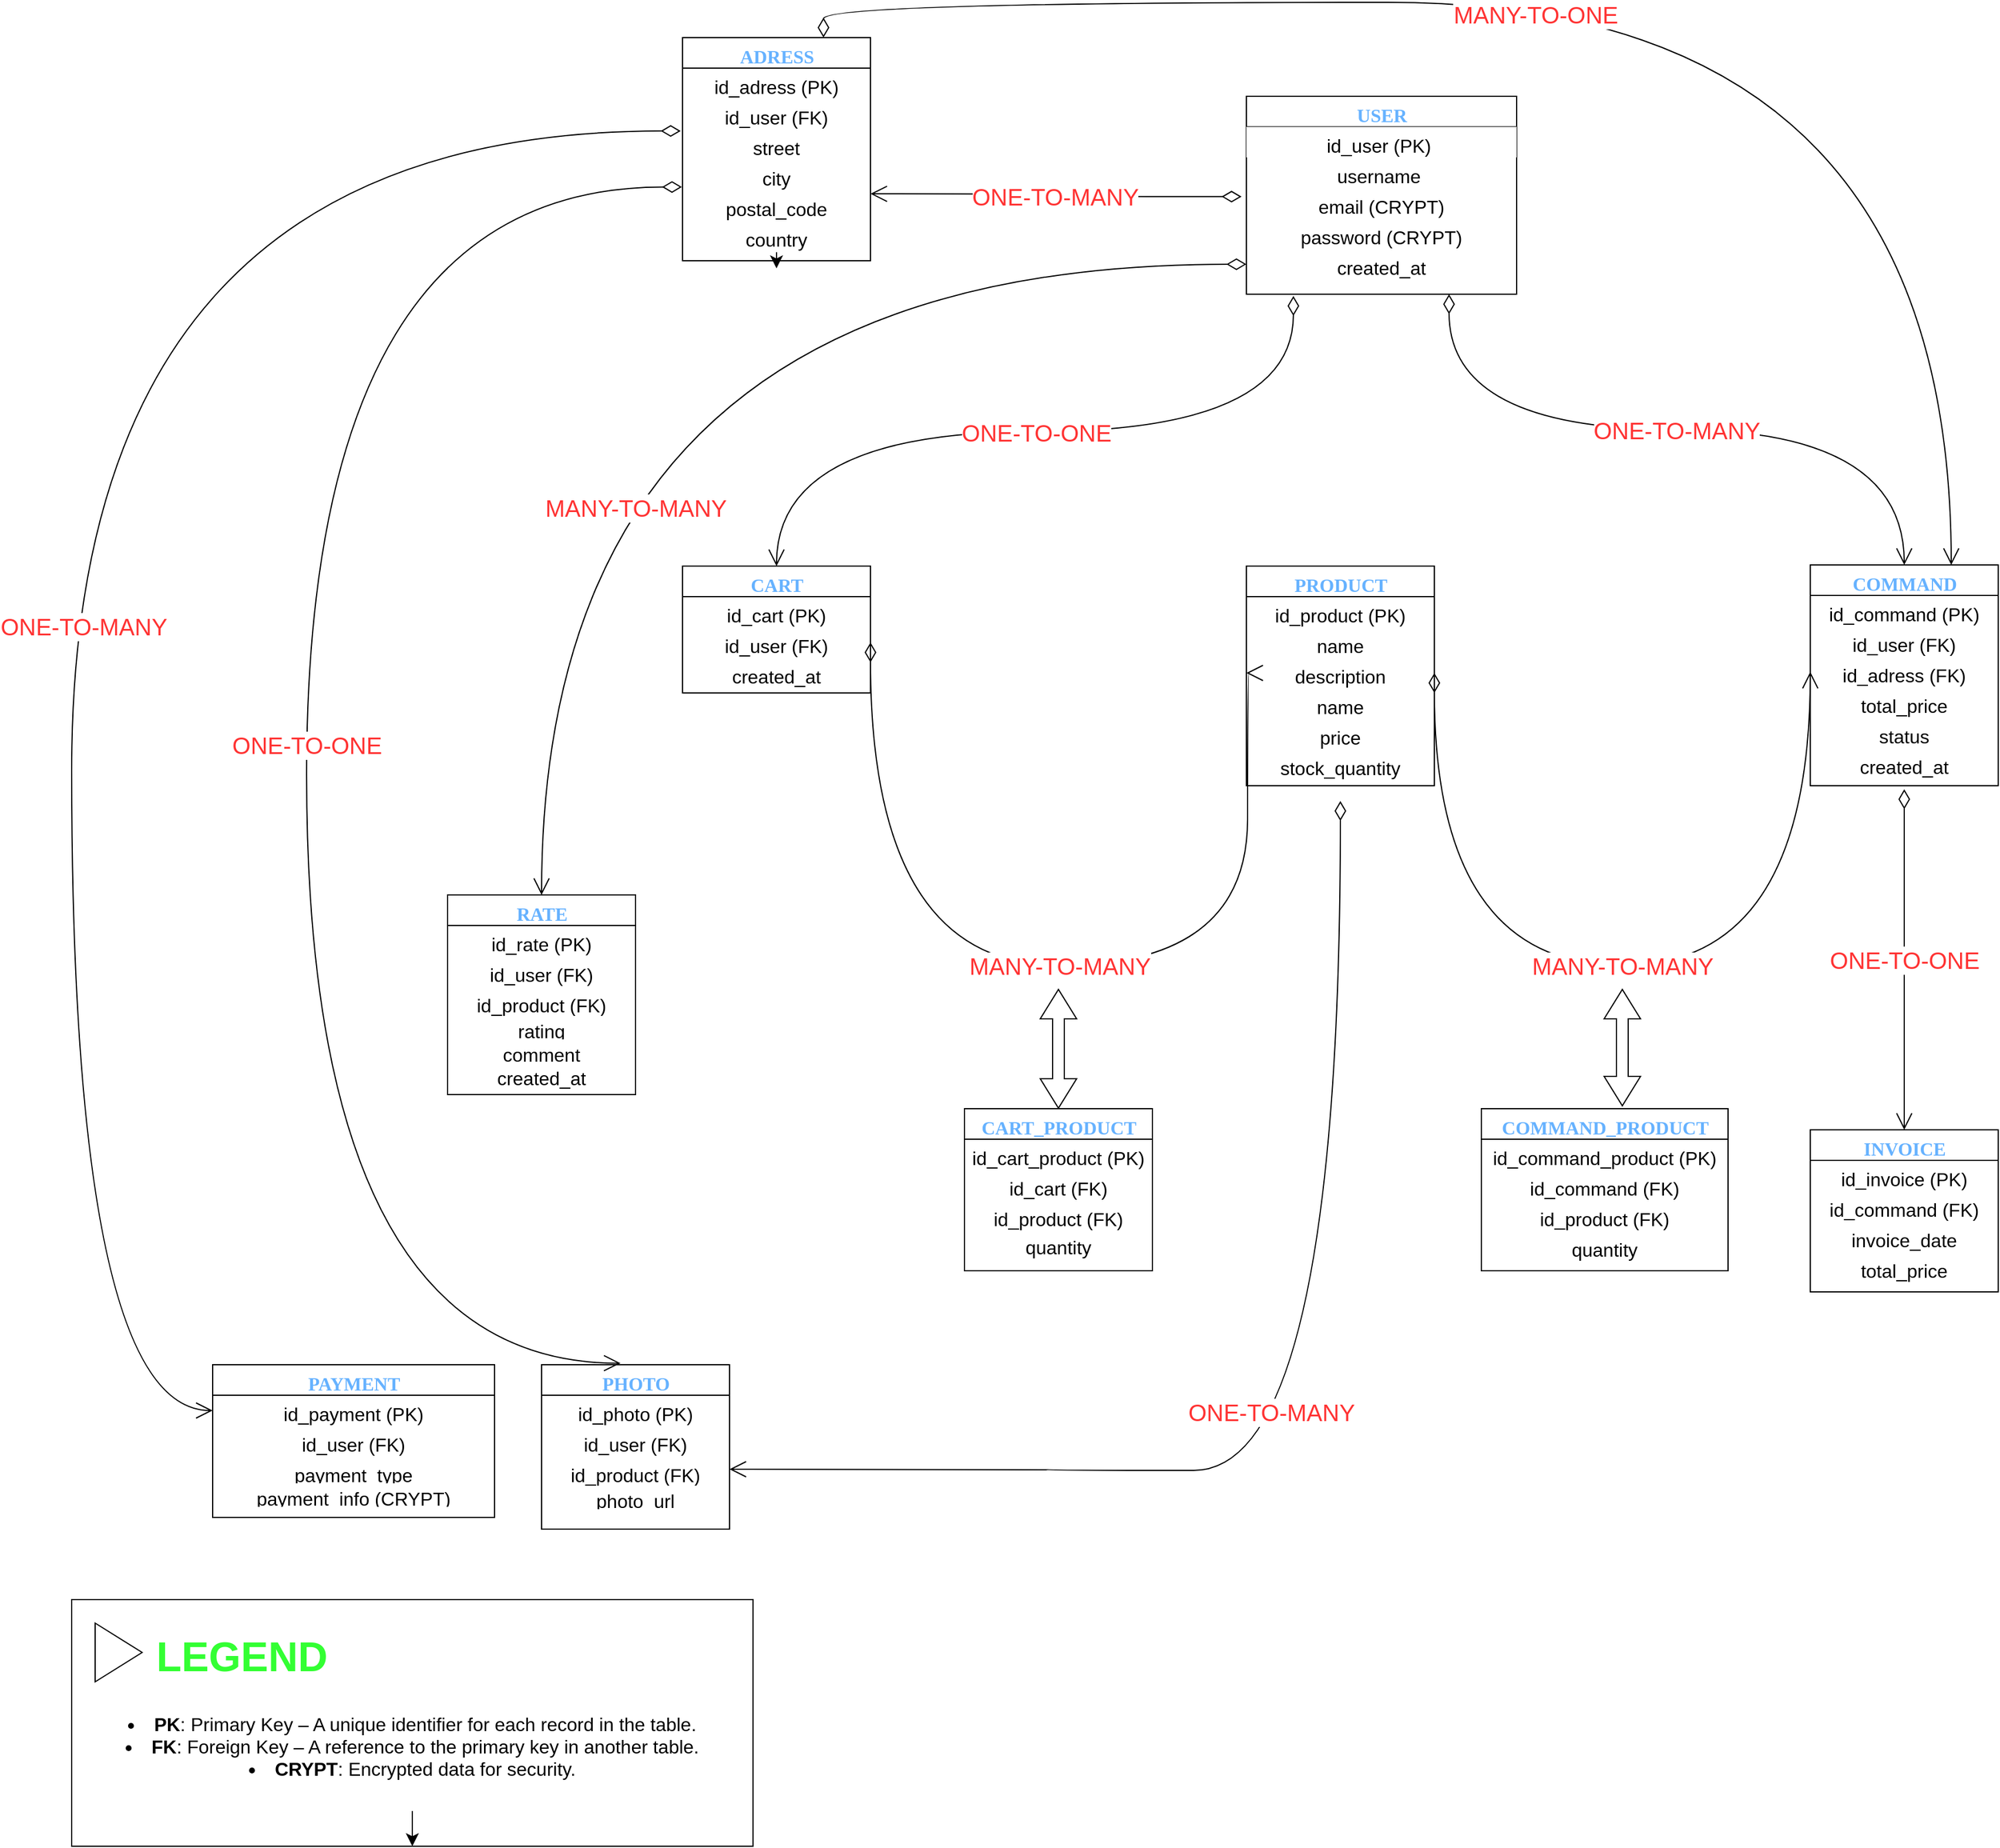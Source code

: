 <mxfile version="24.7.17">
  <diagram name="Page-1" id="9f46799a-70d6-7492-0946-bef42562c5a5">
    <mxGraphModel dx="3607" dy="2274" grid="1" gridSize="10" guides="1" tooltips="1" connect="1" arrows="1" fold="1" page="1" pageScale="1" pageWidth="1100" pageHeight="850" background="none" math="0" shadow="0">
      <root>
        <mxCell id="0" />
        <mxCell id="1" parent="0" />
        <mxCell id="78961159f06e98e8-17" value="&lt;font color=&quot;#66b2ff&quot;&gt;USER&lt;/font&gt;" style="swimlane;html=1;fontStyle=1;align=center;verticalAlign=top;childLayout=stackLayout;horizontal=1;startSize=26;horizontalStack=0;resizeParent=1;resizeLast=0;collapsible=1;marginBottom=0;swimlaneFillColor=#ffffff;rounded=0;shadow=0;comic=0;labelBackgroundColor=none;strokeWidth=1;fillColor=none;fontFamily=Verdana;fontSize=16;" parent="1" vertex="1">
          <mxGeometry x="1040" y="40" width="230" height="168.5" as="geometry" />
        </mxCell>
        <mxCell id="78961159f06e98e8-23" value="id_user (PK)&amp;nbsp;" style="text;html=1;strokeColor=none;fillColor=default;align=center;verticalAlign=top;spacingLeft=4;spacingRight=4;whiteSpace=wrap;overflow=hidden;rotatable=0;points=[[0,0.5],[1,0.5]];portConstraint=eastwest;fontSize=16;" parent="78961159f06e98e8-17" vertex="1">
          <mxGeometry y="26" width="230" height="26" as="geometry" />
        </mxCell>
        <mxCell id="78961159f06e98e8-25" value="username&amp;nbsp;" style="text;html=1;strokeColor=none;fillColor=none;align=center;verticalAlign=top;spacingLeft=4;spacingRight=4;whiteSpace=wrap;overflow=hidden;rotatable=0;points=[[0,0.5],[1,0.5]];portConstraint=eastwest;fontSize=16;" parent="78961159f06e98e8-17" vertex="1">
          <mxGeometry y="52" width="230" height="26" as="geometry" />
        </mxCell>
        <mxCell id="78961159f06e98e8-26" value="email&amp;nbsp;(CRYPT)" style="text;html=1;strokeColor=none;fillColor=none;align=center;verticalAlign=top;spacingLeft=4;spacingRight=4;whiteSpace=wrap;overflow=hidden;rotatable=0;points=[[0,0.5],[1,0.5]];portConstraint=eastwest;fontSize=16;" parent="78961159f06e98e8-17" vertex="1">
          <mxGeometry y="78" width="230" height="26" as="geometry" />
        </mxCell>
        <mxCell id="78961159f06e98e8-24" value="password (CRYPT)" style="text;html=1;strokeColor=none;fillColor=none;align=center;verticalAlign=top;spacingLeft=4;spacingRight=4;whiteSpace=wrap;overflow=hidden;rotatable=0;points=[[0,0.5],[1,0.5]];portConstraint=eastwest;fontSize=16;" parent="78961159f06e98e8-17" vertex="1">
          <mxGeometry y="104" width="230" height="26" as="geometry" />
        </mxCell>
        <mxCell id="mKTpzhscJDW0VozvgaEw-2" value="created_at" style="text;html=1;strokeColor=none;fillColor=none;align=center;verticalAlign=top;spacingLeft=4;spacingRight=4;whiteSpace=wrap;overflow=hidden;rotatable=0;points=[[0,0.5],[1,0.5]];portConstraint=eastwest;fontSize=16;" parent="78961159f06e98e8-17" vertex="1">
          <mxGeometry y="130" width="230" height="26" as="geometry" />
        </mxCell>
        <mxCell id="78961159f06e98e8-30" value="&lt;font color=&quot;#66b2ff&quot;&gt;ADRESS&lt;/font&gt;" style="swimlane;html=1;fontStyle=1;align=center;verticalAlign=top;childLayout=stackLayout;horizontal=1;startSize=26;horizontalStack=0;resizeParent=1;resizeLast=0;collapsible=1;marginBottom=0;swimlaneFillColor=#ffffff;rounded=0;shadow=0;comic=0;labelBackgroundColor=none;strokeWidth=1;fillColor=none;fontFamily=Verdana;fontSize=16;" parent="1" vertex="1">
          <mxGeometry x="560" y="-10" width="160" height="190" as="geometry" />
        </mxCell>
        <mxCell id="78961159f06e98e8-31" value="id_adress (PK)" style="text;html=1;strokeColor=none;fillColor=none;align=center;verticalAlign=top;spacingLeft=4;spacingRight=4;whiteSpace=wrap;overflow=hidden;rotatable=0;points=[[0,0.5],[1,0.5]];portConstraint=eastwest;fontSize=16;" parent="78961159f06e98e8-30" vertex="1">
          <mxGeometry y="26" width="160" height="26" as="geometry" />
        </mxCell>
        <mxCell id="78961159f06e98e8-32" value="id_user (FK)" style="text;html=1;strokeColor=none;fillColor=none;align=center;verticalAlign=top;spacingLeft=4;spacingRight=4;whiteSpace=wrap;overflow=hidden;rotatable=0;points=[[0,0.5],[1,0.5]];portConstraint=eastwest;fontSize=16;" parent="78961159f06e98e8-30" vertex="1">
          <mxGeometry y="52" width="160" height="26" as="geometry" />
        </mxCell>
        <mxCell id="78961159f06e98e8-33" value="street" style="text;html=1;strokeColor=none;fillColor=none;align=center;verticalAlign=top;spacingLeft=4;spacingRight=4;whiteSpace=wrap;overflow=hidden;rotatable=0;points=[[0,0.5],[1,0.5]];portConstraint=eastwest;fontSize=16;" parent="78961159f06e98e8-30" vertex="1">
          <mxGeometry y="78" width="160" height="26" as="geometry" />
        </mxCell>
        <mxCell id="78961159f06e98e8-34" value="city" style="text;html=1;strokeColor=none;fillColor=none;align=center;verticalAlign=top;spacingLeft=4;spacingRight=4;whiteSpace=wrap;overflow=hidden;rotatable=0;points=[[0,0.5],[1,0.5]];portConstraint=eastwest;fontSize=16;" parent="78961159f06e98e8-30" vertex="1">
          <mxGeometry y="104" width="160" height="26" as="geometry" />
        </mxCell>
        <mxCell id="78961159f06e98e8-36" value="postal_code" style="text;html=1;strokeColor=none;fillColor=none;align=center;verticalAlign=top;spacingLeft=4;spacingRight=4;whiteSpace=wrap;overflow=hidden;rotatable=0;points=[[0,0.5],[1,0.5]];portConstraint=eastwest;fontSize=16;" parent="78961159f06e98e8-30" vertex="1">
          <mxGeometry y="130" width="160" height="26" as="geometry" />
        </mxCell>
        <mxCell id="78961159f06e98e8-37" value="country" style="text;html=1;strokeColor=none;fillColor=none;align=center;verticalAlign=top;spacingLeft=4;spacingRight=4;whiteSpace=wrap;overflow=hidden;rotatable=0;points=[[0,0.5],[1,0.5]];portConstraint=eastwest;fontSize=16;" parent="78961159f06e98e8-30" vertex="1">
          <mxGeometry y="156" width="160" height="34" as="geometry" />
        </mxCell>
        <mxCell id="mKTpzhscJDW0VozvgaEw-19" style="edgeStyle=none;curved=1;rounded=0;orthogonalLoop=1;jettySize=auto;html=1;exitX=0.5;exitY=1;exitDx=0;exitDy=0;entryX=0.5;entryY=1.192;entryDx=0;entryDy=0;entryPerimeter=0;fontSize=16;startSize=8;endSize=8;" parent="78961159f06e98e8-30" source="78961159f06e98e8-30" target="78961159f06e98e8-37" edge="1">
          <mxGeometry relative="1" as="geometry">
            <Array as="points">
              <mxPoint x="80" y="177" />
            </Array>
          </mxGeometry>
        </mxCell>
        <mxCell id="78961159f06e98e8-43" value="&lt;font color=&quot;#66b2ff&quot;&gt;PRODUCT&lt;/font&gt;" style="swimlane;html=1;fontStyle=1;align=center;verticalAlign=top;childLayout=stackLayout;horizontal=1;startSize=26;horizontalStack=0;resizeParent=1;resizeLast=0;collapsible=1;marginBottom=0;swimlaneFillColor=#ffffff;rounded=0;shadow=0;comic=0;labelBackgroundColor=none;strokeWidth=1;fillColor=none;fontFamily=Verdana;fontSize=16;" parent="1" vertex="1">
          <mxGeometry x="1040" y="440" width="160" height="187" as="geometry" />
        </mxCell>
        <mxCell id="78961159f06e98e8-44" value="id_product (PK)" style="text;html=1;strokeColor=none;fillColor=none;align=center;verticalAlign=top;spacingLeft=4;spacingRight=4;whiteSpace=wrap;overflow=hidden;rotatable=0;points=[[0,0.5],[1,0.5]];portConstraint=eastwest;fontSize=16;" parent="78961159f06e98e8-43" vertex="1">
          <mxGeometry y="26" width="160" height="26" as="geometry" />
        </mxCell>
        <mxCell id="78961159f06e98e8-45" value="name" style="text;html=1;strokeColor=none;fillColor=none;align=center;verticalAlign=top;spacingLeft=4;spacingRight=4;whiteSpace=wrap;overflow=hidden;rotatable=0;points=[[0,0.5],[1,0.5]];portConstraint=eastwest;fontSize=16;" parent="78961159f06e98e8-43" vertex="1">
          <mxGeometry y="52" width="160" height="26" as="geometry" />
        </mxCell>
        <mxCell id="78961159f06e98e8-49" value="description" style="text;html=1;strokeColor=none;fillColor=none;align=center;verticalAlign=top;spacingLeft=4;spacingRight=4;whiteSpace=wrap;overflow=hidden;rotatable=0;points=[[0,0.5],[1,0.5]];portConstraint=eastwest;fontSize=16;" parent="78961159f06e98e8-43" vertex="1">
          <mxGeometry y="78" width="160" height="26" as="geometry" />
        </mxCell>
        <mxCell id="78961159f06e98e8-50" value="name" style="text;html=1;strokeColor=none;fillColor=none;align=center;verticalAlign=top;spacingLeft=4;spacingRight=4;whiteSpace=wrap;overflow=hidden;rotatable=0;points=[[0,0.5],[1,0.5]];portConstraint=eastwest;fontSize=16;" parent="78961159f06e98e8-43" vertex="1">
          <mxGeometry y="104" width="160" height="26" as="geometry" />
        </mxCell>
        <mxCell id="78961159f06e98e8-52" value="price" style="text;html=1;strokeColor=none;fillColor=none;align=center;verticalAlign=top;spacingLeft=4;spacingRight=4;whiteSpace=wrap;overflow=hidden;rotatable=0;points=[[0,0.5],[1,0.5]];portConstraint=eastwest;fontSize=16;" parent="78961159f06e98e8-43" vertex="1">
          <mxGeometry y="130" width="160" height="26" as="geometry" />
        </mxCell>
        <mxCell id="78961159f06e98e8-53" value="stock_quantity" style="text;html=1;strokeColor=none;fillColor=none;align=center;verticalAlign=top;spacingLeft=4;spacingRight=4;whiteSpace=wrap;overflow=hidden;rotatable=0;points=[[0,0.5],[1,0.5]];portConstraint=eastwest;fontSize=16;" parent="78961159f06e98e8-43" vertex="1">
          <mxGeometry y="156" width="160" height="26" as="geometry" />
        </mxCell>
        <mxCell id="78961159f06e98e8-56" value="&lt;font color=&quot;#66b2ff&quot;&gt;CART&lt;/font&gt;" style="swimlane;html=1;fontStyle=1;align=center;verticalAlign=top;childLayout=stackLayout;horizontal=1;startSize=26;horizontalStack=0;resizeParent=1;resizeLast=0;collapsible=1;marginBottom=0;swimlaneFillColor=#ffffff;rounded=0;shadow=0;comic=0;labelBackgroundColor=none;strokeWidth=1;fillColor=none;fontFamily=Verdana;fontSize=16;" parent="1" vertex="1">
          <mxGeometry x="560" y="440" width="160" height="108" as="geometry" />
        </mxCell>
        <mxCell id="78961159f06e98e8-57" value="id_cart (PK)" style="text;html=1;strokeColor=none;fillColor=none;align=center;verticalAlign=top;spacingLeft=4;spacingRight=4;whiteSpace=wrap;overflow=hidden;rotatable=0;points=[[0,0.5],[1,0.5]];portConstraint=eastwest;fontSize=16;" parent="78961159f06e98e8-56" vertex="1">
          <mxGeometry y="26" width="160" height="26" as="geometry" />
        </mxCell>
        <mxCell id="78961159f06e98e8-58" value="id_user (FK)" style="text;html=1;strokeColor=none;fillColor=none;align=center;verticalAlign=top;spacingLeft=4;spacingRight=4;whiteSpace=wrap;overflow=hidden;rotatable=0;points=[[0,0.5],[1,0.5]];portConstraint=eastwest;fontSize=16;" parent="78961159f06e98e8-56" vertex="1">
          <mxGeometry y="52" width="160" height="26" as="geometry" />
        </mxCell>
        <mxCell id="78961159f06e98e8-59" value="created_at" style="text;html=1;strokeColor=none;fillColor=none;align=center;verticalAlign=top;spacingLeft=4;spacingRight=4;whiteSpace=wrap;overflow=hidden;rotatable=0;points=[[0,0.5],[1,0.5]];portConstraint=eastwest;fontSize=16;" parent="78961159f06e98e8-56" vertex="1">
          <mxGeometry y="78" width="160" height="26" as="geometry" />
        </mxCell>
        <mxCell id="78961159f06e98e8-69" value="&lt;font color=&quot;#66b2ff&quot;&gt;COMMAND&lt;/font&gt;" style="swimlane;html=1;fontStyle=1;align=center;verticalAlign=top;childLayout=stackLayout;horizontal=1;startSize=26;horizontalStack=0;resizeParent=1;resizeLast=0;collapsible=1;marginBottom=0;swimlaneFillColor=#ffffff;rounded=0;shadow=0;comic=0;labelBackgroundColor=none;strokeWidth=1;fillColor=none;fontFamily=Verdana;fontSize=16;" parent="1" vertex="1">
          <mxGeometry x="1520" y="439" width="160" height="188" as="geometry" />
        </mxCell>
        <mxCell id="78961159f06e98e8-70" value="id_command (PK)" style="text;html=1;strokeColor=none;fillColor=none;align=center;verticalAlign=top;spacingLeft=4;spacingRight=4;whiteSpace=wrap;overflow=hidden;rotatable=0;points=[[0,0.5],[1,0.5]];portConstraint=eastwest;fontSize=16;" parent="78961159f06e98e8-69" vertex="1">
          <mxGeometry y="26" width="160" height="26" as="geometry" />
        </mxCell>
        <mxCell id="78961159f06e98e8-71" value="id_user (FK)" style="text;html=1;strokeColor=none;fillColor=none;align=center;verticalAlign=top;spacingLeft=4;spacingRight=4;whiteSpace=wrap;overflow=hidden;rotatable=0;points=[[0,0.5],[1,0.5]];portConstraint=eastwest;fontSize=16;" parent="78961159f06e98e8-69" vertex="1">
          <mxGeometry y="52" width="160" height="26" as="geometry" />
        </mxCell>
        <mxCell id="78961159f06e98e8-72" value="id_adress (FK)" style="text;html=1;strokeColor=none;fillColor=none;align=center;verticalAlign=top;spacingLeft=4;spacingRight=4;whiteSpace=wrap;overflow=hidden;rotatable=0;points=[[0,0.5],[1,0.5]];portConstraint=eastwest;fontSize=16;" parent="78961159f06e98e8-69" vertex="1">
          <mxGeometry y="78" width="160" height="26" as="geometry" />
        </mxCell>
        <mxCell id="78961159f06e98e8-74" value="total_price" style="text;html=1;strokeColor=none;fillColor=none;align=center;verticalAlign=top;spacingLeft=4;spacingRight=4;whiteSpace=wrap;overflow=hidden;rotatable=0;points=[[0,0.5],[1,0.5]];portConstraint=eastwest;fontSize=16;" parent="78961159f06e98e8-69" vertex="1">
          <mxGeometry y="104" width="160" height="26" as="geometry" />
        </mxCell>
        <mxCell id="78961159f06e98e8-75" value="status" style="text;html=1;strokeColor=none;fillColor=none;align=center;verticalAlign=top;spacingLeft=4;spacingRight=4;whiteSpace=wrap;overflow=hidden;rotatable=0;points=[[0,0.5],[1,0.5]];portConstraint=eastwest;fontSize=16;" parent="78961159f06e98e8-69" vertex="1">
          <mxGeometry y="130" width="160" height="26" as="geometry" />
        </mxCell>
        <mxCell id="78961159f06e98e8-76" value="created_at" style="text;html=1;strokeColor=none;fillColor=none;align=center;verticalAlign=top;spacingLeft=4;spacingRight=4;whiteSpace=wrap;overflow=hidden;rotatable=0;points=[[0,0.5],[1,0.5]];portConstraint=eastwest;fontSize=16;" parent="78961159f06e98e8-69" vertex="1">
          <mxGeometry y="156" width="160" height="26" as="geometry" />
        </mxCell>
        <mxCell id="78961159f06e98e8-82" value="&lt;font color=&quot;#66b2ff&quot;&gt;INVOICE&lt;/font&gt;" style="swimlane;html=1;fontStyle=1;align=center;verticalAlign=top;childLayout=stackLayout;horizontal=1;startSize=26;horizontalStack=0;resizeParent=1;resizeLast=0;collapsible=1;marginBottom=0;swimlaneFillColor=#ffffff;rounded=0;shadow=0;comic=0;labelBackgroundColor=none;strokeWidth=1;fillColor=none;fontFamily=Verdana;fontSize=16;" parent="1" vertex="1">
          <mxGeometry x="1520" y="920" width="160" height="138" as="geometry" />
        </mxCell>
        <mxCell id="78961159f06e98e8-83" value="id_invoice (PK)" style="text;html=1;strokeColor=none;fillColor=none;align=center;verticalAlign=top;spacingLeft=4;spacingRight=4;whiteSpace=wrap;overflow=hidden;rotatable=0;points=[[0,0.5],[1,0.5]];portConstraint=eastwest;fontSize=16;" parent="78961159f06e98e8-82" vertex="1">
          <mxGeometry y="26" width="160" height="26" as="geometry" />
        </mxCell>
        <mxCell id="78961159f06e98e8-84" value="id_command (FK)" style="text;html=1;strokeColor=none;fillColor=none;align=center;verticalAlign=top;spacingLeft=4;spacingRight=4;whiteSpace=wrap;overflow=hidden;rotatable=0;points=[[0,0.5],[1,0.5]];portConstraint=eastwest;fontSize=16;" parent="78961159f06e98e8-82" vertex="1">
          <mxGeometry y="52" width="160" height="26" as="geometry" />
        </mxCell>
        <mxCell id="78961159f06e98e8-85" value="invoice_date" style="text;html=1;strokeColor=none;fillColor=none;align=center;verticalAlign=top;spacingLeft=4;spacingRight=4;whiteSpace=wrap;overflow=hidden;rotatable=0;points=[[0,0.5],[1,0.5]];portConstraint=eastwest;fontSize=16;" parent="78961159f06e98e8-82" vertex="1">
          <mxGeometry y="78" width="160" height="26" as="geometry" />
        </mxCell>
        <mxCell id="78961159f06e98e8-86" value="total_price" style="text;html=1;strokeColor=none;fillColor=none;align=center;verticalAlign=top;spacingLeft=4;spacingRight=4;whiteSpace=wrap;overflow=hidden;rotatable=0;points=[[0,0.5],[1,0.5]];portConstraint=eastwest;fontSize=16;" parent="78961159f06e98e8-82" vertex="1">
          <mxGeometry y="104" width="160" height="26" as="geometry" />
        </mxCell>
        <mxCell id="78961159f06e98e8-95" value="&lt;font color=&quot;#66b2ff&quot;&gt;CART_PRODUCT&lt;/font&gt;" style="swimlane;html=1;fontStyle=1;align=center;verticalAlign=top;childLayout=stackLayout;horizontal=1;startSize=26;horizontalStack=0;resizeParent=1;resizeLast=0;collapsible=1;marginBottom=0;swimlaneFillColor=#ffffff;rounded=0;shadow=0;comic=0;labelBackgroundColor=none;strokeWidth=1;fillColor=none;fontFamily=Verdana;fontSize=16;" parent="1" vertex="1">
          <mxGeometry x="800" y="902" width="160" height="138" as="geometry" />
        </mxCell>
        <mxCell id="78961159f06e98e8-96" value="id_cart_product (PK)" style="text;html=1;strokeColor=none;fillColor=none;align=center;verticalAlign=top;spacingLeft=4;spacingRight=4;whiteSpace=wrap;overflow=hidden;rotatable=0;points=[[0,0.5],[1,0.5]];portConstraint=eastwest;fontSize=16;" parent="78961159f06e98e8-95" vertex="1">
          <mxGeometry y="26" width="160" height="26" as="geometry" />
        </mxCell>
        <mxCell id="78961159f06e98e8-97" value="id_cart (FK)" style="text;html=1;strokeColor=none;fillColor=none;align=center;verticalAlign=top;spacingLeft=4;spacingRight=4;whiteSpace=wrap;overflow=hidden;rotatable=0;points=[[0,0.5],[1,0.5]];portConstraint=eastwest;fontSize=16;" parent="78961159f06e98e8-95" vertex="1">
          <mxGeometry y="52" width="160" height="26" as="geometry" />
        </mxCell>
        <mxCell id="78961159f06e98e8-98" value="id_product (FK)" style="text;html=1;strokeColor=none;fillColor=none;align=center;verticalAlign=top;spacingLeft=4;spacingRight=4;whiteSpace=wrap;overflow=hidden;rotatable=0;points=[[0,0.5],[1,0.5]];portConstraint=eastwest;fontSize=16;" parent="78961159f06e98e8-95" vertex="1">
          <mxGeometry y="78" width="160" height="24" as="geometry" />
        </mxCell>
        <mxCell id="78961159f06e98e8-102" value="quantity" style="text;html=1;strokeColor=none;fillColor=none;align=center;verticalAlign=top;spacingLeft=4;spacingRight=4;whiteSpace=wrap;overflow=hidden;rotatable=0;points=[[0,0.5],[1,0.5]];portConstraint=eastwest;fontSize=16;" parent="78961159f06e98e8-95" vertex="1">
          <mxGeometry y="102" width="160" height="26" as="geometry" />
        </mxCell>
        <mxCell id="78961159f06e98e8-108" value="&lt;font color=&quot;#66b2ff&quot;&gt;COMMAND_PRODUCT&lt;/font&gt;" style="swimlane;html=1;fontStyle=1;align=center;verticalAlign=top;childLayout=stackLayout;horizontal=1;startSize=26;horizontalStack=0;resizeParent=1;resizeLast=0;collapsible=1;marginBottom=0;swimlaneFillColor=#ffffff;rounded=0;shadow=0;comic=0;labelBackgroundColor=none;strokeWidth=1;fillColor=none;fontFamily=Verdana;fontSize=16;" parent="1" vertex="1">
          <mxGeometry x="1240" y="902" width="210" height="138" as="geometry" />
        </mxCell>
        <mxCell id="78961159f06e98e8-109" value="id_command_product (PK) (PK)" style="text;html=1;strokeColor=none;fillColor=none;align=center;verticalAlign=top;spacingLeft=4;spacingRight=4;whiteSpace=wrap;overflow=hidden;rotatable=0;points=[[0,0.5],[1,0.5]];portConstraint=eastwest;fontSize=16;" parent="78961159f06e98e8-108" vertex="1">
          <mxGeometry y="26" width="210" height="26" as="geometry" />
        </mxCell>
        <mxCell id="78961159f06e98e8-110" value="id_command (FK)" style="text;html=1;strokeColor=none;fillColor=none;align=center;verticalAlign=top;spacingLeft=4;spacingRight=4;whiteSpace=wrap;overflow=hidden;rotatable=0;points=[[0,0.5],[1,0.5]];portConstraint=eastwest;fontSize=16;" parent="78961159f06e98e8-108" vertex="1">
          <mxGeometry y="52" width="210" height="26" as="geometry" />
        </mxCell>
        <mxCell id="78961159f06e98e8-117" value="id_product (FK)" style="text;html=1;strokeColor=none;fillColor=none;align=center;verticalAlign=top;spacingLeft=4;spacingRight=4;whiteSpace=wrap;overflow=hidden;rotatable=0;points=[[0,0.5],[1,0.5]];portConstraint=eastwest;fontSize=16;" parent="78961159f06e98e8-108" vertex="1">
          <mxGeometry y="78" width="210" height="26" as="geometry" />
        </mxCell>
        <mxCell id="78961159f06e98e8-120" value="quantity" style="text;html=1;strokeColor=none;fillColor=none;align=center;verticalAlign=top;spacingLeft=4;spacingRight=4;whiteSpace=wrap;overflow=hidden;rotatable=0;points=[[0,0.5],[1,0.5]];portConstraint=eastwest;fontSize=16;" parent="78961159f06e98e8-108" vertex="1">
          <mxGeometry y="104" width="210" height="26" as="geometry" />
        </mxCell>
        <mxCell id="mKTpzhscJDW0VozvgaEw-20" value="&lt;font color=&quot;#66b2ff&quot;&gt;PHOTO&lt;/font&gt;" style="swimlane;html=1;fontStyle=1;align=center;verticalAlign=top;childLayout=stackLayout;horizontal=1;startSize=26;horizontalStack=0;resizeParent=1;resizeLast=0;collapsible=1;marginBottom=0;swimlaneFillColor=#ffffff;rounded=0;shadow=0;comic=0;labelBackgroundColor=none;strokeWidth=1;fillColor=none;fontFamily=Verdana;fontSize=16;" parent="1" vertex="1">
          <mxGeometry x="440" y="1120" width="160" height="140" as="geometry" />
        </mxCell>
        <mxCell id="mKTpzhscJDW0VozvgaEw-21" value="id_photo (PK)" style="text;html=1;strokeColor=none;fillColor=none;align=center;verticalAlign=top;spacingLeft=4;spacingRight=4;whiteSpace=wrap;overflow=hidden;rotatable=0;points=[[0,0.5],[1,0.5]];portConstraint=eastwest;fontSize=16;" parent="mKTpzhscJDW0VozvgaEw-20" vertex="1">
          <mxGeometry y="26" width="160" height="26" as="geometry" />
        </mxCell>
        <mxCell id="mKTpzhscJDW0VozvgaEw-22" value="id_user (FK)" style="text;html=1;strokeColor=none;fillColor=none;align=center;verticalAlign=top;spacingLeft=4;spacingRight=4;whiteSpace=wrap;overflow=hidden;rotatable=0;points=[[0,0.5],[1,0.5]];portConstraint=eastwest;fontSize=16;" parent="mKTpzhscJDW0VozvgaEw-20" vertex="1">
          <mxGeometry y="52" width="160" height="26" as="geometry" />
        </mxCell>
        <mxCell id="mKTpzhscJDW0VozvgaEw-23" value="id_product (FK)" style="text;html=1;strokeColor=none;fillColor=none;align=center;verticalAlign=top;spacingLeft=4;spacingRight=4;whiteSpace=wrap;overflow=hidden;rotatable=0;points=[[0,0.5],[1,0.5]];portConstraint=eastwest;fontSize=16;" parent="mKTpzhscJDW0VozvgaEw-20" vertex="1">
          <mxGeometry y="78" width="160" height="22" as="geometry" />
        </mxCell>
        <mxCell id="mKTpzhscJDW0VozvgaEw-24" value="photo_url" style="text;html=1;strokeColor=none;fillColor=none;align=center;verticalAlign=top;spacingLeft=4;spacingRight=4;whiteSpace=wrap;overflow=hidden;rotatable=0;points=[[0,0.5],[1,0.5]];portConstraint=eastwest;fontSize=16;" parent="mKTpzhscJDW0VozvgaEw-20" vertex="1">
          <mxGeometry y="100" width="160" height="20" as="geometry" />
        </mxCell>
        <mxCell id="mKTpzhscJDW0VozvgaEw-27" value="&lt;font color=&quot;#66b2ff&quot;&gt;RATE&lt;/font&gt;" style="swimlane;html=1;fontStyle=1;align=center;verticalAlign=top;childLayout=stackLayout;horizontal=1;startSize=26;horizontalStack=0;resizeParent=1;resizeLast=0;collapsible=1;marginBottom=0;swimlaneFillColor=#ffffff;rounded=0;shadow=0;comic=0;labelBackgroundColor=none;strokeWidth=1;fillColor=none;fontFamily=Verdana;fontSize=16;" parent="1" vertex="1">
          <mxGeometry x="360" y="720" width="160" height="170" as="geometry" />
        </mxCell>
        <mxCell id="mKTpzhscJDW0VozvgaEw-28" value="id_rate (PK)" style="text;html=1;strokeColor=none;fillColor=none;align=center;verticalAlign=top;spacingLeft=4;spacingRight=4;whiteSpace=wrap;overflow=hidden;rotatable=0;points=[[0,0.5],[1,0.5]];portConstraint=eastwest;fontSize=16;" parent="mKTpzhscJDW0VozvgaEw-27" vertex="1">
          <mxGeometry y="26" width="160" height="26" as="geometry" />
        </mxCell>
        <mxCell id="mKTpzhscJDW0VozvgaEw-29" value="id_user (FK)" style="text;html=1;strokeColor=none;fillColor=none;align=center;verticalAlign=top;spacingLeft=4;spacingRight=4;whiteSpace=wrap;overflow=hidden;rotatable=0;points=[[0,0.5],[1,0.5]];portConstraint=eastwest;fontSize=16;" parent="mKTpzhscJDW0VozvgaEw-27" vertex="1">
          <mxGeometry y="52" width="160" height="26" as="geometry" />
        </mxCell>
        <mxCell id="mKTpzhscJDW0VozvgaEw-30" value="id_product (FK)" style="text;html=1;strokeColor=none;fillColor=none;align=center;verticalAlign=top;spacingLeft=4;spacingRight=4;whiteSpace=wrap;overflow=hidden;rotatable=0;points=[[0,0.5],[1,0.5]];portConstraint=eastwest;fontSize=16;" parent="mKTpzhscJDW0VozvgaEw-27" vertex="1">
          <mxGeometry y="78" width="160" height="22" as="geometry" />
        </mxCell>
        <mxCell id="mKTpzhscJDW0VozvgaEw-31" value="rating" style="text;html=1;strokeColor=none;fillColor=none;align=center;verticalAlign=top;spacingLeft=4;spacingRight=4;whiteSpace=wrap;overflow=hidden;rotatable=0;points=[[0,0.5],[1,0.5]];portConstraint=eastwest;fontSize=16;" parent="mKTpzhscJDW0VozvgaEw-27" vertex="1">
          <mxGeometry y="100" width="160" height="20" as="geometry" />
        </mxCell>
        <mxCell id="mKTpzhscJDW0VozvgaEw-32" value="comment" style="text;html=1;strokeColor=none;fillColor=none;align=center;verticalAlign=top;spacingLeft=4;spacingRight=4;whiteSpace=wrap;overflow=hidden;rotatable=0;points=[[0,0.5],[1,0.5]];portConstraint=eastwest;fontSize=16;" parent="mKTpzhscJDW0VozvgaEw-27" vertex="1">
          <mxGeometry y="120" width="160" height="20" as="geometry" />
        </mxCell>
        <mxCell id="mKTpzhscJDW0VozvgaEw-33" value="created_at" style="text;html=1;strokeColor=none;fillColor=none;align=center;verticalAlign=top;spacingLeft=4;spacingRight=4;whiteSpace=wrap;overflow=hidden;rotatable=0;points=[[0,0.5],[1,0.5]];portConstraint=eastwest;fontSize=16;" parent="mKTpzhscJDW0VozvgaEw-27" vertex="1">
          <mxGeometry y="140" width="160" height="30" as="geometry" />
        </mxCell>
        <mxCell id="mKTpzhscJDW0VozvgaEw-34" value="&lt;font color=&quot;#66b2ff&quot;&gt;PAYMENT&lt;/font&gt;" style="swimlane;html=1;fontStyle=1;align=center;verticalAlign=top;childLayout=stackLayout;horizontal=1;startSize=26;horizontalStack=0;resizeParent=1;resizeLast=0;collapsible=1;marginBottom=0;swimlaneFillColor=#ffffff;rounded=0;shadow=0;comic=0;labelBackgroundColor=none;strokeWidth=1;fillColor=none;fontFamily=Verdana;fontSize=16;" parent="1" vertex="1">
          <mxGeometry x="160" y="1120" width="240" height="130" as="geometry" />
        </mxCell>
        <mxCell id="mKTpzhscJDW0VozvgaEw-35" value="id_payment (PK)" style="text;html=1;strokeColor=none;fillColor=none;align=center;verticalAlign=top;spacingLeft=4;spacingRight=4;whiteSpace=wrap;overflow=hidden;rotatable=0;points=[[0,0.5],[1,0.5]];portConstraint=eastwest;fontSize=16;" parent="mKTpzhscJDW0VozvgaEw-34" vertex="1">
          <mxGeometry y="26" width="240" height="26" as="geometry" />
        </mxCell>
        <mxCell id="mKTpzhscJDW0VozvgaEw-36" value="id_user (FK)" style="text;html=1;strokeColor=none;fillColor=none;align=center;verticalAlign=top;spacingLeft=4;spacingRight=4;whiteSpace=wrap;overflow=hidden;rotatable=0;points=[[0,0.5],[1,0.5]];portConstraint=eastwest;fontSize=16;" parent="mKTpzhscJDW0VozvgaEw-34" vertex="1">
          <mxGeometry y="52" width="240" height="26" as="geometry" />
        </mxCell>
        <mxCell id="mKTpzhscJDW0VozvgaEw-37" value="payment_type" style="text;html=1;strokeColor=none;fillColor=none;align=center;verticalAlign=top;spacingLeft=4;spacingRight=4;whiteSpace=wrap;overflow=hidden;rotatable=0;points=[[0,0.5],[1,0.5]];portConstraint=eastwest;fontSize=16;" parent="mKTpzhscJDW0VozvgaEw-34" vertex="1">
          <mxGeometry y="78" width="240" height="20" as="geometry" />
        </mxCell>
        <mxCell id="mKTpzhscJDW0VozvgaEw-38" value="payment_info&amp;nbsp;(CRYPT)" style="text;html=1;strokeColor=none;fillColor=none;align=center;verticalAlign=top;spacingLeft=4;spacingRight=4;whiteSpace=wrap;overflow=hidden;rotatable=0;points=[[0,0.5],[1,0.5]];portConstraint=eastwest;fontSize=16;" parent="mKTpzhscJDW0VozvgaEw-34" vertex="1">
          <mxGeometry y="98" width="240" height="20" as="geometry" />
        </mxCell>
        <mxCell id="mKTpzhscJDW0VozvgaEw-68" value="&lt;font color=&quot;#ff3333&quot;&gt;ONE-TO-MANY&lt;/font&gt;" style="endArrow=open;html=1;endSize=12;startArrow=diamondThin;startSize=14;startFill=0;edgeStyle=orthogonalEdgeStyle;rounded=0;curved=1;entryX=1.026;entryY=0.118;entryDx=0;entryDy=0;entryPerimeter=0;spacingBottom=0;spacingTop=0;spacing=0;fontSize=20;" parent="1" edge="1">
          <mxGeometry relative="1" as="geometry">
            <mxPoint x="1035.84" y="125.43" as="sourcePoint" />
            <mxPoint x="720.0" y="123.018" as="targetPoint" />
            <Array as="points">
              <mxPoint x="875.99" y="125.03" />
              <mxPoint x="875.99" y="123.03" />
            </Array>
          </mxGeometry>
        </mxCell>
        <mxCell id="mKTpzhscJDW0VozvgaEw-71" value="&lt;span style=&quot;color: rgb(255, 51, 51);&quot;&gt;ONE-TO-ONE&lt;/span&gt;" style="endArrow=open;html=1;endSize=12;startArrow=diamondThin;startSize=14;startFill=0;edgeStyle=orthogonalEdgeStyle;rounded=0;fontSize=20;curved=1;exitX=0.25;exitY=1;exitDx=0;exitDy=0;" parent="1" edge="1">
          <mxGeometry relative="1" as="geometry">
            <mxPoint x="1080" y="210" as="sourcePoint" />
            <mxPoint x="640" y="440" as="targetPoint" />
            <Array as="points">
              <mxPoint x="1080" y="325.5" />
              <mxPoint x="640" y="325.5" />
            </Array>
          </mxGeometry>
        </mxCell>
        <mxCell id="mKTpzhscJDW0VozvgaEw-74" value="&lt;span style=&quot;color: rgb(255, 51, 51);&quot;&gt;ONE-TO-MANY&lt;/span&gt;" style="endArrow=open;html=1;endSize=12;startArrow=diamondThin;startSize=14;startFill=0;edgeStyle=orthogonalEdgeStyle;rounded=0;fontSize=20;curved=1;entryX=0.5;entryY=0;entryDx=0;entryDy=0;exitX=0.75;exitY=1;exitDx=0;exitDy=0;" parent="1" source="78961159f06e98e8-17" target="78961159f06e98e8-69" edge="1">
          <mxGeometry relative="1" as="geometry">
            <mxPoint x="590" y="340" as="sourcePoint" />
            <mxPoint x="750" y="340" as="targetPoint" />
          </mxGeometry>
        </mxCell>
        <mxCell id="mKTpzhscJDW0VozvgaEw-77" value="&lt;font color=&quot;#ff3333&quot;&gt;MANY-TO-ONE&lt;/font&gt;" style="endArrow=open;html=1;endSize=12;startArrow=diamondThin;startSize=14;startFill=0;edgeStyle=orthogonalEdgeStyle;rounded=0;fontSize=20;curved=1;entryX=0.75;entryY=0;entryDx=0;entryDy=0;exitX=0.75;exitY=0;exitDx=0;exitDy=0;" parent="1" source="78961159f06e98e8-30" target="78961159f06e98e8-69" edge="1">
          <mxGeometry x="-0.135" y="-10" relative="1" as="geometry">
            <mxPoint x="590" y="340" as="sourcePoint" />
            <mxPoint x="750" y="340" as="targetPoint" />
            <Array as="points">
              <mxPoint x="680" y="-40" />
              <mxPoint x="1640" y="-40" />
            </Array>
            <mxPoint as="offset" />
          </mxGeometry>
        </mxCell>
        <mxCell id="mKTpzhscJDW0VozvgaEw-93" value="&lt;font color=&quot;#ff3333&quot;&gt;MANY-TO-MANY&lt;/font&gt;" style="endArrow=open;html=1;endSize=12;startArrow=diamondThin;startSize=14;startFill=0;edgeStyle=orthogonalEdgeStyle;rounded=0;fontSize=20;curved=1;exitX=1;exitY=0.5;exitDx=0;exitDy=0;entryX=0;entryY=0.5;entryDx=0;entryDy=0;" parent="1" source="78961159f06e98e8-58" target="78961159f06e98e8-49" edge="1">
          <mxGeometry x="0.029" relative="1" as="geometry">
            <mxPoint x="880" y="660" as="sourcePoint" />
            <mxPoint x="1040" y="660" as="targetPoint" />
            <Array as="points">
              <mxPoint x="720" y="780" />
              <mxPoint x="1041" y="780" />
            </Array>
            <mxPoint as="offset" />
          </mxGeometry>
        </mxCell>
        <mxCell id="mKTpzhscJDW0VozvgaEw-96" value="" style="shape=flexArrow;endArrow=classic;startArrow=classic;html=1;rounded=0;fontSize=12;startSize=8;endSize=8;curved=1;exitX=0.5;exitY=0;exitDx=0;exitDy=0;" parent="1" source="78961159f06e98e8-95" edge="1">
          <mxGeometry width="100" height="100" relative="1" as="geometry">
            <mxPoint x="910" y="870" as="sourcePoint" />
            <mxPoint x="880" y="800" as="targetPoint" />
          </mxGeometry>
        </mxCell>
        <mxCell id="mKTpzhscJDW0VozvgaEw-98" value="&lt;span style=&quot;color: rgb(255, 51, 51);&quot;&gt;MANY-TO-MANY&lt;/span&gt;" style="endArrow=open;html=1;endSize=12;startArrow=diamondThin;startSize=14;startFill=0;edgeStyle=orthogonalEdgeStyle;rounded=0;fontSize=20;curved=1;exitX=1;exitY=0.5;exitDx=0;exitDy=0;entryX=0;entryY=0.5;entryDx=0;entryDy=0;" parent="1" source="78961159f06e98e8-49" target="78961159f06e98e8-72" edge="1">
          <mxGeometry x="-0.001" relative="1" as="geometry">
            <mxPoint x="1310" y="590" as="sourcePoint" />
            <mxPoint x="1630" y="616" as="targetPoint" />
            <Array as="points">
              <mxPoint x="1200" y="780" />
              <mxPoint x="1520" y="780" />
            </Array>
            <mxPoint as="offset" />
          </mxGeometry>
        </mxCell>
        <mxCell id="mKTpzhscJDW0VozvgaEw-99" value="" style="shape=flexArrow;endArrow=classic;startArrow=classic;html=1;rounded=0;fontSize=12;startSize=8;endSize=8;curved=1;" parent="1" edge="1">
          <mxGeometry width="100" height="100" relative="1" as="geometry">
            <mxPoint x="1360" y="900" as="sourcePoint" />
            <mxPoint x="1360" y="800" as="targetPoint" />
          </mxGeometry>
        </mxCell>
        <mxCell id="mKTpzhscJDW0VozvgaEw-100" value="&lt;span style=&quot;color: rgb(255, 51, 51);&quot;&gt;MANY-TO-MANY&lt;/span&gt;" style="endArrow=open;html=1;endSize=12;startArrow=diamondThin;startSize=14;startFill=0;edgeStyle=orthogonalEdgeStyle;rounded=0;fontSize=20;curved=1;entryX=0.5;entryY=0;entryDx=0;entryDy=0;exitX=0;exitY=0.5;exitDx=0;exitDy=0;" parent="1" source="mKTpzhscJDW0VozvgaEw-2" target="mKTpzhscJDW0VozvgaEw-27" edge="1">
          <mxGeometry x="0.419" y="80" relative="1" as="geometry">
            <mxPoint x="420" y="540" as="sourcePoint" />
            <mxPoint x="580" y="540" as="targetPoint" />
            <mxPoint as="offset" />
          </mxGeometry>
        </mxCell>
        <mxCell id="mKTpzhscJDW0VozvgaEw-103" value="&lt;font color=&quot;#ff3333&quot;&gt;ONE-TO-ONE&lt;/font&gt;" style="endArrow=open;html=1;endSize=12;startArrow=diamondThin;startSize=14;startFill=0;edgeStyle=orthogonalEdgeStyle;rounded=0;fontSize=20;curved=1;entryX=0.5;entryY=0;entryDx=0;entryDy=0;" parent="1" target="78961159f06e98e8-82" edge="1">
          <mxGeometry relative="1" as="geometry">
            <mxPoint x="1600" y="630" as="sourcePoint" />
            <mxPoint x="940" y="1070" as="targetPoint" />
            <Array as="points">
              <mxPoint x="1600" y="820" />
              <mxPoint x="1600" y="820" />
            </Array>
          </mxGeometry>
        </mxCell>
        <mxCell id="mKTpzhscJDW0VozvgaEw-109" value="&lt;span style=&quot;color: rgb(255, 51, 51);&quot;&gt;ONE-TO-ONE&lt;/span&gt;" style="endArrow=open;html=1;endSize=12;startArrow=diamondThin;startSize=14;startFill=0;edgeStyle=orthogonalEdgeStyle;rounded=0;fontSize=20;curved=1;exitX=-0.003;exitY=-0.107;exitDx=0;exitDy=0;exitPerimeter=0;entryX=0.42;entryY=-0.009;entryDx=0;entryDy=0;entryPerimeter=0;" parent="1" source="78961159f06e98e8-36" target="mKTpzhscJDW0VozvgaEw-20" edge="1">
          <mxGeometry relative="1" as="geometry">
            <mxPoint x="840" y="820" as="sourcePoint" />
            <mxPoint x="1000" y="820" as="targetPoint" />
            <Array as="points">
              <mxPoint x="240" y="117" />
              <mxPoint x="240" y="1119" />
            </Array>
          </mxGeometry>
        </mxCell>
        <mxCell id="mKTpzhscJDW0VozvgaEw-121" value="&lt;span style=&quot;color: rgb(255, 51, 51);&quot;&gt;ONE-TO-MANY&lt;/span&gt;" style="endArrow=open;html=1;endSize=12;startArrow=diamondThin;startSize=14;startFill=0;edgeStyle=orthogonalEdgeStyle;rounded=0;fontSize=20;curved=1;entryX=1;entryY=0.5;entryDx=0;entryDy=0;" parent="1" target="mKTpzhscJDW0VozvgaEw-23" edge="1">
          <mxGeometry x="0.156" y="-50" relative="1" as="geometry">
            <mxPoint x="1120" y="640" as="sourcePoint" />
            <mxPoint x="1000" y="670" as="targetPoint" />
            <Array as="points">
              <mxPoint x="1120" y="1210" />
              <mxPoint x="870" y="1210" />
            </Array>
            <mxPoint x="1" as="offset" />
          </mxGeometry>
        </mxCell>
        <mxCell id="mKTpzhscJDW0VozvgaEw-125" value="&lt;span style=&quot;color: rgb(255, 51, 51);&quot;&gt;ONE-TO-MANY&lt;/span&gt;" style="endArrow=open;html=1;endSize=12;startArrow=diamondThin;startSize=14;startFill=0;edgeStyle=orthogonalEdgeStyle;rounded=0;fontSize=20;curved=1;exitX=-0.01;exitY=0.059;exitDx=0;exitDy=0;exitPerimeter=0;entryX=0;entryY=0.5;entryDx=0;entryDy=0;" parent="1" source="78961159f06e98e8-33" target="mKTpzhscJDW0VozvgaEw-35" edge="1">
          <mxGeometry x="0.087" y="10" relative="1" as="geometry">
            <mxPoint x="160" y="700" as="sourcePoint" />
            <mxPoint x="320" y="700" as="targetPoint" />
            <Array as="points">
              <mxPoint x="40" y="70" />
              <mxPoint x="40" y="1159" />
            </Array>
            <mxPoint y="1" as="offset" />
          </mxGeometry>
        </mxCell>
        <mxCell id="mKTpzhscJDW0VozvgaEw-130" value="" style="html=1;whiteSpace=wrap;container=1;recursiveResize=0;collapsible=0;labelBackgroundColor=#FFFFFF;" parent="1" vertex="1">
          <mxGeometry x="40" y="1320" width="580" height="210" as="geometry" />
        </mxCell>
        <mxCell id="mKTpzhscJDW0VozvgaEw-131" value="" style="triangle;html=1;whiteSpace=wrap;labelBackgroundColor=none;labelBorderColor=none;" parent="mKTpzhscJDW0VozvgaEw-130" vertex="1">
          <mxGeometry x="20" y="20" width="40" height="50" as="geometry" />
        </mxCell>
        <mxCell id="mKTpzhscJDW0VozvgaEw-132" value="&lt;font color=&quot;#33ff33&quot;&gt;LEGEND&lt;/font&gt;" style="text;strokeColor=none;fillColor=none;html=1;align=center;verticalAlign=middle;whiteSpace=wrap;rounded=0;fontSize=35;fontStyle=1" parent="mKTpzhscJDW0VozvgaEw-130" vertex="1">
          <mxGeometry x="70" y="35" width="150" height="25" as="geometry" />
        </mxCell>
        <mxCell id="mKTpzhscJDW0VozvgaEw-134" value="&lt;li&gt;&lt;strong&gt;PK&lt;/strong&gt;: Primary Key – A unique identifier for each record in the table.&lt;/li&gt;&lt;li&gt;&lt;strong&gt;FK&lt;/strong&gt;: Foreign Key – A reference to the primary key in another table.&lt;/li&gt;&lt;li&gt;&lt;strong style=&quot;background-color: initial;&quot;&gt;CRYPT&lt;/strong&gt;&lt;span style=&quot;background-color: initial;&quot;&gt;: Encrypted data for security.&lt;/span&gt;&lt;/li&gt;" style="text;strokeColor=none;fillColor=none;html=1;align=center;verticalAlign=middle;whiteSpace=wrap;rounded=0;fontSize=16;" parent="mKTpzhscJDW0VozvgaEw-130" vertex="1">
          <mxGeometry x="30" y="70" width="520" height="110" as="geometry" />
        </mxCell>
        <mxCell id="mKTpzhscJDW0VozvgaEw-135" style="edgeStyle=none;curved=1;rounded=0;orthogonalLoop=1;jettySize=auto;html=1;fontSize=12;startSize=8;endSize=8;" parent="mKTpzhscJDW0VozvgaEw-130" source="mKTpzhscJDW0VozvgaEw-134" target="mKTpzhscJDW0VozvgaEw-130" edge="1">
          <mxGeometry relative="1" as="geometry" />
        </mxCell>
      </root>
    </mxGraphModel>
  </diagram>
</mxfile>
